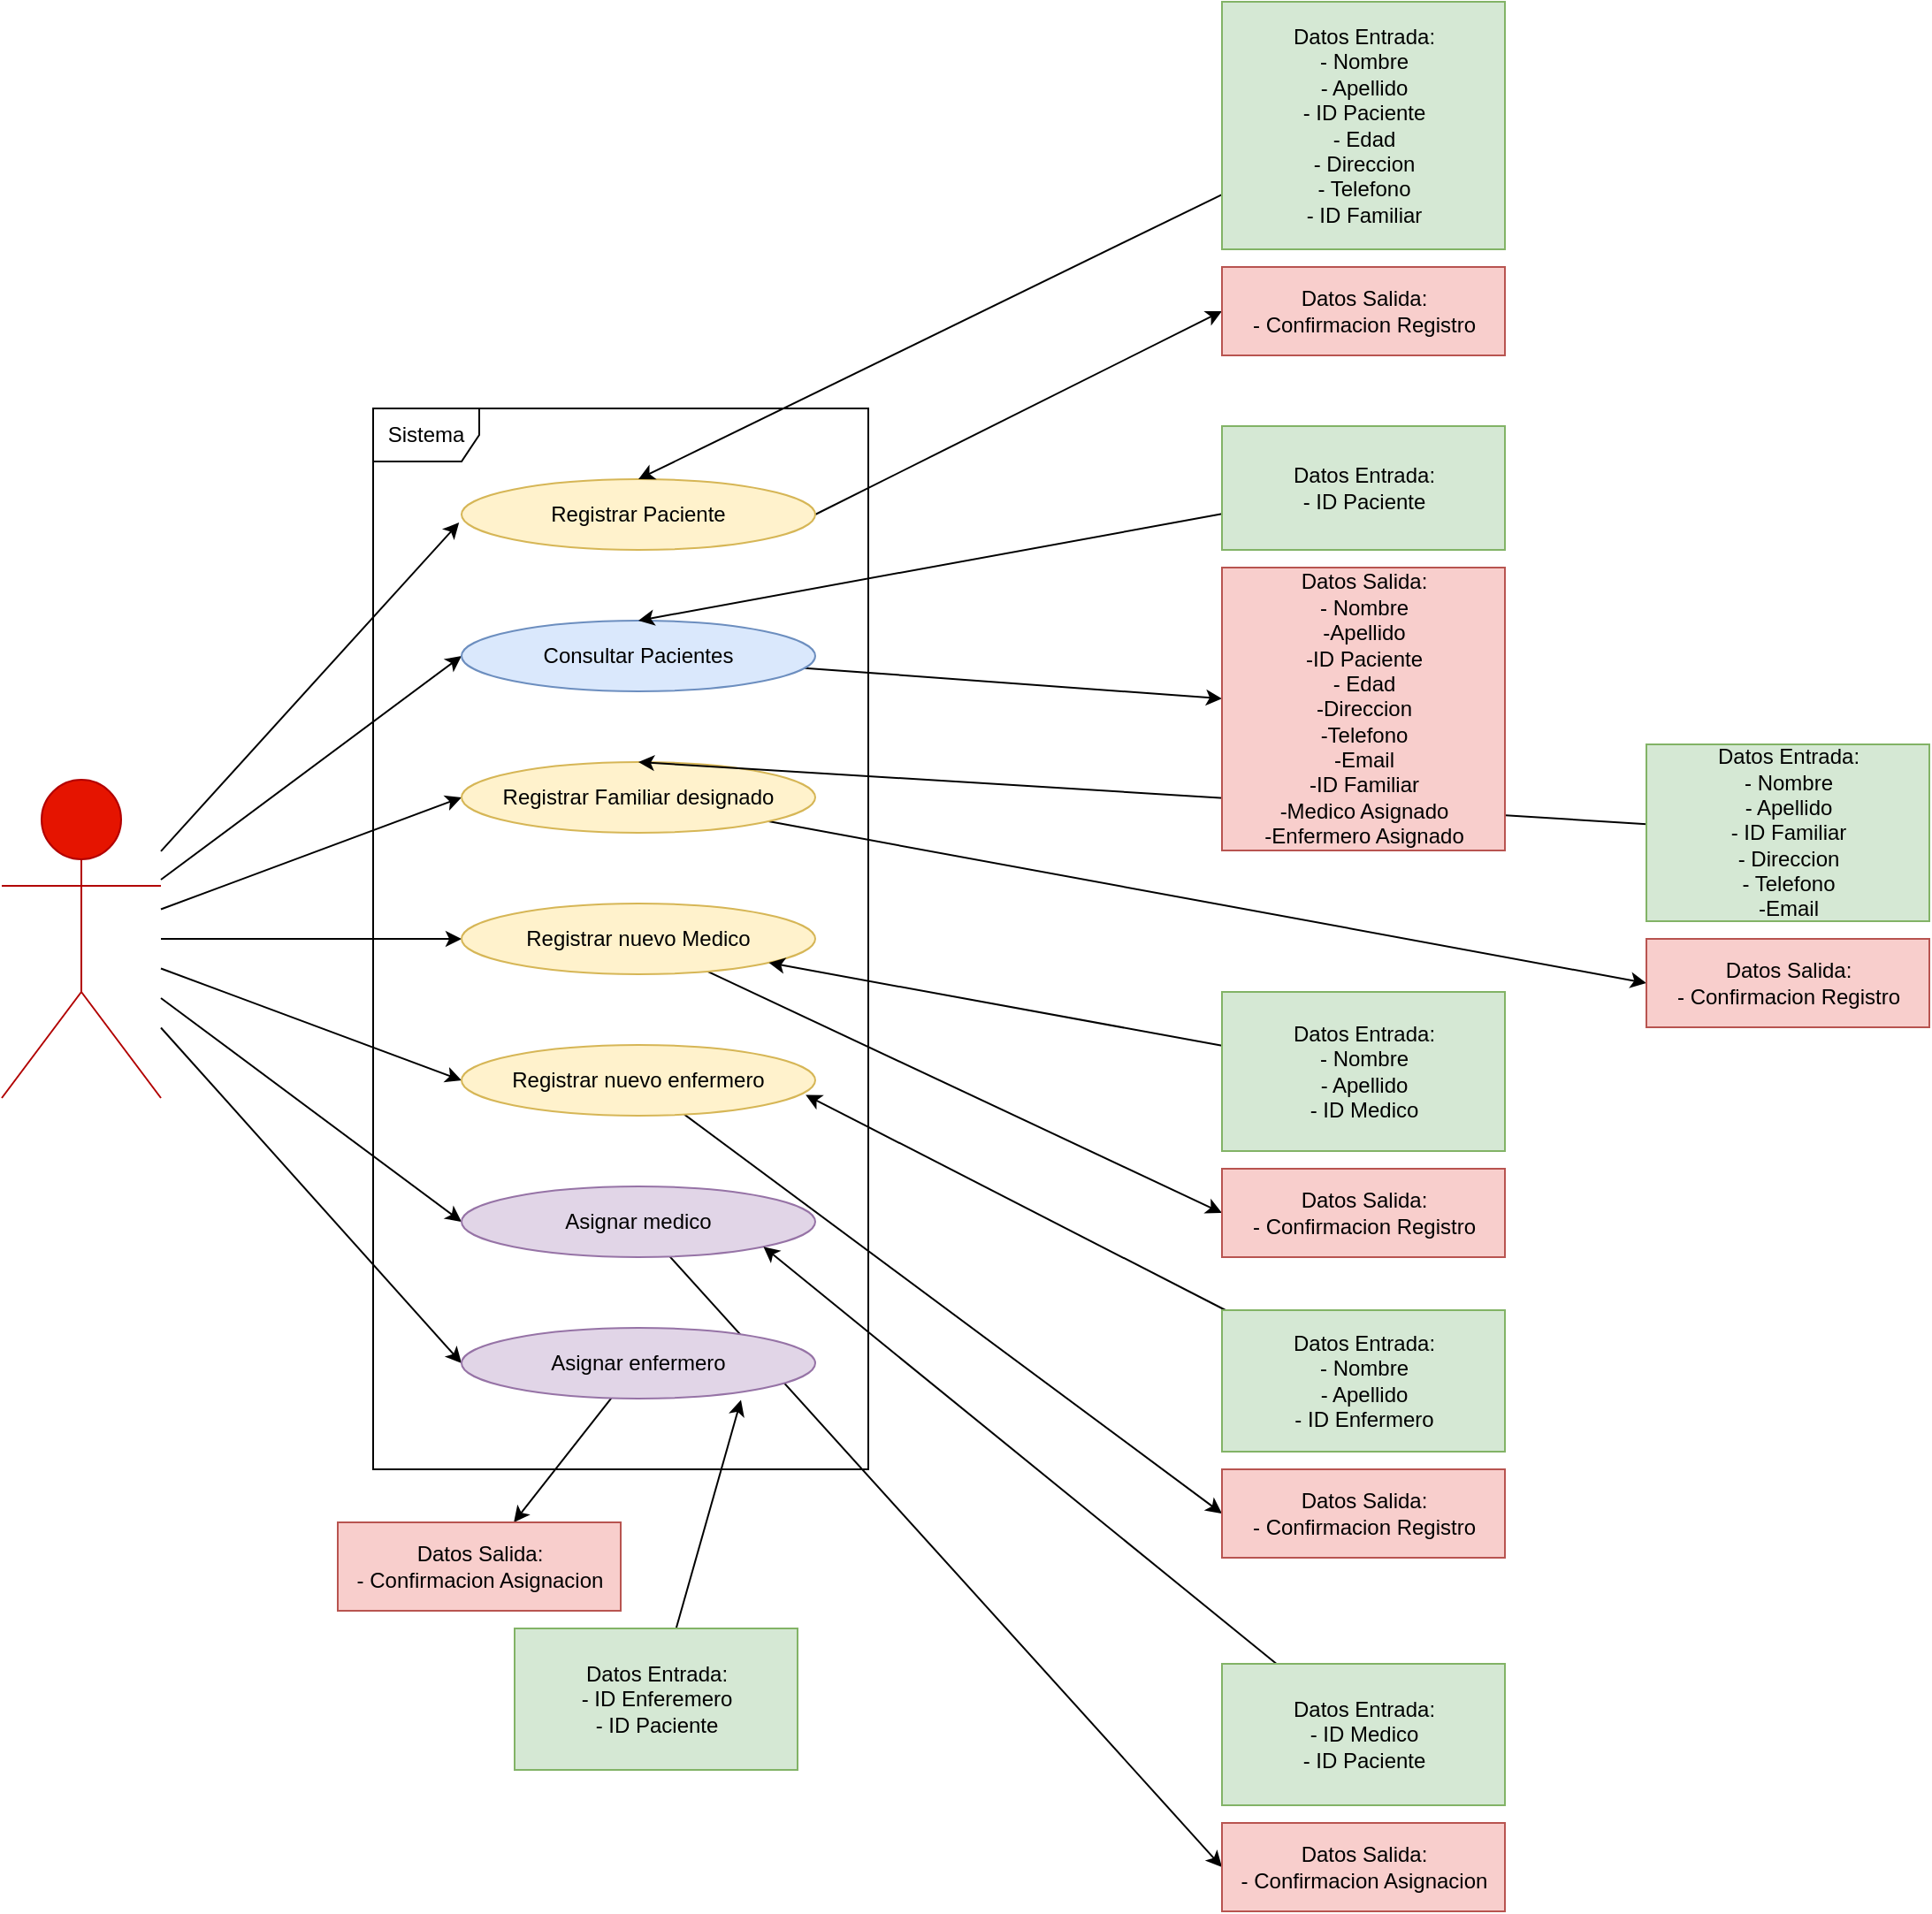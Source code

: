 <mxfile version="20.2.7" type="github">
  <diagram id="DdVlWrTr44xwwVnCppr-" name="Page-1">
    <mxGraphModel dx="1848" dy="2778" grid="1" gridSize="10" guides="1" tooltips="1" connect="1" arrows="1" fold="1" page="1" pageScale="1" pageWidth="850" pageHeight="1100" math="0" shadow="0">
      <root>
        <mxCell id="0" />
        <mxCell id="1" parent="0" />
        <mxCell id="KRC1QLPjl5BRoLLzQoqq-1" value="Sistema" style="shape=umlFrame;whiteSpace=wrap;html=1;" parent="1" vertex="1">
          <mxGeometry x="520" y="150" width="280" height="600" as="geometry" />
        </mxCell>
        <mxCell id="KRC1QLPjl5BRoLLzQoqq-2" style="rounded=0;orthogonalLoop=1;jettySize=auto;html=1;entryX=-0.007;entryY=0.614;entryDx=0;entryDy=0;entryPerimeter=0;" parent="1" source="KRC1QLPjl5BRoLLzQoqq-10" target="KRC1QLPjl5BRoLLzQoqq-12" edge="1">
          <mxGeometry relative="1" as="geometry" />
        </mxCell>
        <mxCell id="KRC1QLPjl5BRoLLzQoqq-3" style="rounded=0;orthogonalLoop=1;jettySize=auto;html=1;entryX=0;entryY=0.5;entryDx=0;entryDy=0;" parent="1" source="KRC1QLPjl5BRoLLzQoqq-10" target="KRC1QLPjl5BRoLLzQoqq-14" edge="1">
          <mxGeometry relative="1" as="geometry" />
        </mxCell>
        <mxCell id="KRC1QLPjl5BRoLLzQoqq-4" style="rounded=0;orthogonalLoop=1;jettySize=auto;html=1;entryX=0;entryY=0.5;entryDx=0;entryDy=0;" parent="1" source="KRC1QLPjl5BRoLLzQoqq-10" target="KRC1QLPjl5BRoLLzQoqq-16" edge="1">
          <mxGeometry relative="1" as="geometry" />
        </mxCell>
        <mxCell id="KRC1QLPjl5BRoLLzQoqq-5" style="orthogonalLoop=1;jettySize=auto;html=1;strokeColor=none;" parent="1" source="KRC1QLPjl5BRoLLzQoqq-10" target="KRC1QLPjl5BRoLLzQoqq-18" edge="1">
          <mxGeometry relative="1" as="geometry" />
        </mxCell>
        <mxCell id="KRC1QLPjl5BRoLLzQoqq-6" style="orthogonalLoop=1;jettySize=auto;html=1;rounded=0;entryX=0;entryY=0.5;entryDx=0;entryDy=0;" parent="1" source="KRC1QLPjl5BRoLLzQoqq-10" target="KRC1QLPjl5BRoLLzQoqq-18" edge="1">
          <mxGeometry relative="1" as="geometry" />
        </mxCell>
        <mxCell id="KRC1QLPjl5BRoLLzQoqq-7" style="edgeStyle=none;rounded=0;orthogonalLoop=1;jettySize=auto;html=1;entryX=0;entryY=0.5;entryDx=0;entryDy=0;" parent="1" source="KRC1QLPjl5BRoLLzQoqq-10" target="KRC1QLPjl5BRoLLzQoqq-20" edge="1">
          <mxGeometry relative="1" as="geometry" />
        </mxCell>
        <mxCell id="KRC1QLPjl5BRoLLzQoqq-8" style="edgeStyle=none;rounded=0;orthogonalLoop=1;jettySize=auto;html=1;entryX=0;entryY=0.5;entryDx=0;entryDy=0;" parent="1" source="KRC1QLPjl5BRoLLzQoqq-10" target="KRC1QLPjl5BRoLLzQoqq-22" edge="1">
          <mxGeometry relative="1" as="geometry" />
        </mxCell>
        <mxCell id="KRC1QLPjl5BRoLLzQoqq-9" style="edgeStyle=none;rounded=0;orthogonalLoop=1;jettySize=auto;html=1;entryX=0;entryY=0.5;entryDx=0;entryDy=0;" parent="1" source="KRC1QLPjl5BRoLLzQoqq-10" target="KRC1QLPjl5BRoLLzQoqq-24" edge="1">
          <mxGeometry relative="1" as="geometry" />
        </mxCell>
        <mxCell id="KRC1QLPjl5BRoLLzQoqq-10" value="Auxiliar" style="shape=umlActor;verticalLabelPosition=bottom;verticalAlign=top;html=1;fillColor=#e51400;fontColor=#ffffff;strokeColor=#B20000;" parent="1" vertex="1">
          <mxGeometry x="310" y="360" width="90" height="180" as="geometry" />
        </mxCell>
        <mxCell id="KRC1QLPjl5BRoLLzQoqq-11" style="edgeStyle=none;rounded=0;orthogonalLoop=1;jettySize=auto;html=1;entryX=0;entryY=0.5;entryDx=0;entryDy=0;exitX=1;exitY=0.5;exitDx=0;exitDy=0;" parent="1" source="KRC1QLPjl5BRoLLzQoqq-12" target="KRC1QLPjl5BRoLLzQoqq-39" edge="1">
          <mxGeometry relative="1" as="geometry" />
        </mxCell>
        <mxCell id="KRC1QLPjl5BRoLLzQoqq-12" value="Registrar Paciente" style="ellipse;whiteSpace=wrap;html=1;fillColor=#fff2cc;strokeColor=#d6b656;" parent="1" vertex="1">
          <mxGeometry x="570" y="190" width="200" height="40" as="geometry" />
        </mxCell>
        <mxCell id="KRC1QLPjl5BRoLLzQoqq-13" style="edgeStyle=none;rounded=0;orthogonalLoop=1;jettySize=auto;html=1;" parent="1" source="KRC1QLPjl5BRoLLzQoqq-14" target="KRC1QLPjl5BRoLLzQoqq-40" edge="1">
          <mxGeometry relative="1" as="geometry" />
        </mxCell>
        <mxCell id="KRC1QLPjl5BRoLLzQoqq-14" value="Consultar Pacientes" style="ellipse;whiteSpace=wrap;html=1;fillColor=#dae8fc;strokeColor=#6c8ebf;" parent="1" vertex="1">
          <mxGeometry x="570" y="270" width="200" height="40" as="geometry" />
        </mxCell>
        <mxCell id="KRC1QLPjl5BRoLLzQoqq-15" style="edgeStyle=none;rounded=0;orthogonalLoop=1;jettySize=auto;html=1;entryX=0;entryY=0.5;entryDx=0;entryDy=0;" parent="1" source="KRC1QLPjl5BRoLLzQoqq-16" target="KRC1QLPjl5BRoLLzQoqq-41" edge="1">
          <mxGeometry relative="1" as="geometry" />
        </mxCell>
        <mxCell id="KRC1QLPjl5BRoLLzQoqq-16" value="Registrar Familiar designado&lt;br&gt;" style="ellipse;whiteSpace=wrap;html=1;fillColor=#fff2cc;strokeColor=#d6b656;" parent="1" vertex="1">
          <mxGeometry x="570" y="350" width="200" height="40" as="geometry" />
        </mxCell>
        <mxCell id="KRC1QLPjl5BRoLLzQoqq-17" style="edgeStyle=none;rounded=0;orthogonalLoop=1;jettySize=auto;html=1;entryX=0;entryY=0.5;entryDx=0;entryDy=0;" parent="1" source="KRC1QLPjl5BRoLLzQoqq-18" target="KRC1QLPjl5BRoLLzQoqq-43" edge="1">
          <mxGeometry relative="1" as="geometry" />
        </mxCell>
        <mxCell id="KRC1QLPjl5BRoLLzQoqq-18" value="Registrar nuevo Medico" style="ellipse;whiteSpace=wrap;html=1;fillColor=#fff2cc;strokeColor=#d6b656;" parent="1" vertex="1">
          <mxGeometry x="570" y="430" width="200" height="40" as="geometry" />
        </mxCell>
        <mxCell id="KRC1QLPjl5BRoLLzQoqq-19" style="edgeStyle=none;rounded=0;orthogonalLoop=1;jettySize=auto;html=1;entryX=0;entryY=0.5;entryDx=0;entryDy=0;" parent="1" source="KRC1QLPjl5BRoLLzQoqq-20" target="KRC1QLPjl5BRoLLzQoqq-42" edge="1">
          <mxGeometry relative="1" as="geometry" />
        </mxCell>
        <mxCell id="KRC1QLPjl5BRoLLzQoqq-20" value="Registrar nuevo enfermero" style="ellipse;whiteSpace=wrap;html=1;fillColor=#fff2cc;strokeColor=#d6b656;" parent="1" vertex="1">
          <mxGeometry x="570" y="510" width="200" height="40" as="geometry" />
        </mxCell>
        <mxCell id="KRC1QLPjl5BRoLLzQoqq-21" style="edgeStyle=none;rounded=0;orthogonalLoop=1;jettySize=auto;html=1;entryX=0;entryY=0.5;entryDx=0;entryDy=0;" parent="1" source="KRC1QLPjl5BRoLLzQoqq-22" target="KRC1QLPjl5BRoLLzQoqq-44" edge="1">
          <mxGeometry relative="1" as="geometry" />
        </mxCell>
        <mxCell id="KRC1QLPjl5BRoLLzQoqq-22" value="Asignar medico" style="ellipse;whiteSpace=wrap;html=1;fillColor=#e1d5e7;strokeColor=#9673a6;" parent="1" vertex="1">
          <mxGeometry x="570" y="590" width="200" height="40" as="geometry" />
        </mxCell>
        <mxCell id="KRC1QLPjl5BRoLLzQoqq-23" style="edgeStyle=none;rounded=0;orthogonalLoop=1;jettySize=auto;html=1;" parent="1" source="KRC1QLPjl5BRoLLzQoqq-24" target="KRC1QLPjl5BRoLLzQoqq-45" edge="1">
          <mxGeometry relative="1" as="geometry" />
        </mxCell>
        <mxCell id="KRC1QLPjl5BRoLLzQoqq-24" value="Asignar enfermero" style="ellipse;whiteSpace=wrap;html=1;fillColor=#e1d5e7;strokeColor=#9673a6;" parent="1" vertex="1">
          <mxGeometry x="570" y="670" width="200" height="40" as="geometry" />
        </mxCell>
        <mxCell id="KRC1QLPjl5BRoLLzQoqq-25" style="edgeStyle=none;rounded=0;orthogonalLoop=1;jettySize=auto;html=1;entryX=0.5;entryY=0;entryDx=0;entryDy=0;" parent="1" source="KRC1QLPjl5BRoLLzQoqq-26" target="KRC1QLPjl5BRoLLzQoqq-12" edge="1">
          <mxGeometry relative="1" as="geometry" />
        </mxCell>
        <mxCell id="KRC1QLPjl5BRoLLzQoqq-26" value="Datos Entrada:&lt;br&gt;- Nombre&lt;br&gt;- Apellido&lt;br&gt;- ID Paciente&lt;br&gt;- Edad&lt;br&gt;- Direccion&lt;br&gt;- Telefono&lt;br&gt;- ID Familiar" style="html=1;fillColor=#d5e8d4;strokeColor=#82b366;" parent="1" vertex="1">
          <mxGeometry x="1000" y="-80" width="160" height="140" as="geometry" />
        </mxCell>
        <mxCell id="KRC1QLPjl5BRoLLzQoqq-27" style="edgeStyle=none;rounded=0;orthogonalLoop=1;jettySize=auto;html=1;entryX=0.5;entryY=0;entryDx=0;entryDy=0;" parent="1" source="KRC1QLPjl5BRoLLzQoqq-28" target="KRC1QLPjl5BRoLLzQoqq-14" edge="1">
          <mxGeometry relative="1" as="geometry" />
        </mxCell>
        <mxCell id="KRC1QLPjl5BRoLLzQoqq-28" value="Datos Entrada:&lt;br&gt;- ID Paciente" style="html=1;fillColor=#d5e8d4;strokeColor=#82b366;" parent="1" vertex="1">
          <mxGeometry x="1000" y="160" width="160" height="70" as="geometry" />
        </mxCell>
        <mxCell id="KRC1QLPjl5BRoLLzQoqq-29" style="edgeStyle=none;rounded=0;orthogonalLoop=1;jettySize=auto;html=1;entryX=0.5;entryY=0;entryDx=0;entryDy=0;" parent="1" source="KRC1QLPjl5BRoLLzQoqq-30" target="KRC1QLPjl5BRoLLzQoqq-16" edge="1">
          <mxGeometry relative="1" as="geometry" />
        </mxCell>
        <mxCell id="KRC1QLPjl5BRoLLzQoqq-30" value="Datos Entrada:&lt;br&gt;- Nombre&lt;br&gt;- Apellido&lt;br&gt;- ID Familiar&lt;br&gt;- Direccion&lt;br&gt;- Telefono&lt;br&gt;-Email" style="html=1;fillColor=#d5e8d4;strokeColor=#82b366;" parent="1" vertex="1">
          <mxGeometry x="1240" y="340" width="160" height="100" as="geometry" />
        </mxCell>
        <mxCell id="KRC1QLPjl5BRoLLzQoqq-31" style="edgeStyle=none;rounded=0;orthogonalLoop=1;jettySize=auto;html=1;" parent="1" source="KRC1QLPjl5BRoLLzQoqq-32" target="KRC1QLPjl5BRoLLzQoqq-18" edge="1">
          <mxGeometry relative="1" as="geometry" />
        </mxCell>
        <mxCell id="KRC1QLPjl5BRoLLzQoqq-32" value="Datos Entrada:&lt;br&gt;- Nombre&lt;br&gt;- Apellido&lt;br&gt;- ID Medico" style="html=1;fillColor=#d5e8d4;strokeColor=#82b366;" parent="1" vertex="1">
          <mxGeometry x="1000" y="480" width="160" height="90" as="geometry" />
        </mxCell>
        <mxCell id="KRC1QLPjl5BRoLLzQoqq-33" style="edgeStyle=none;rounded=0;orthogonalLoop=1;jettySize=auto;html=1;entryX=0.973;entryY=0.706;entryDx=0;entryDy=0;entryPerimeter=0;" parent="1" source="KRC1QLPjl5BRoLLzQoqq-34" target="KRC1QLPjl5BRoLLzQoqq-20" edge="1">
          <mxGeometry relative="1" as="geometry" />
        </mxCell>
        <mxCell id="KRC1QLPjl5BRoLLzQoqq-34" value="Datos Entrada:&lt;br&gt;- Nombre&lt;br&gt;- Apellido&lt;br&gt;- ID Enfermero" style="html=1;fillColor=#d5e8d4;strokeColor=#82b366;" parent="1" vertex="1">
          <mxGeometry x="1000" y="660" width="160" height="80" as="geometry" />
        </mxCell>
        <mxCell id="KRC1QLPjl5BRoLLzQoqq-35" style="edgeStyle=none;rounded=0;orthogonalLoop=1;jettySize=auto;html=1;entryX=1;entryY=1;entryDx=0;entryDy=0;" parent="1" source="KRC1QLPjl5BRoLLzQoqq-36" target="KRC1QLPjl5BRoLLzQoqq-22" edge="1">
          <mxGeometry relative="1" as="geometry" />
        </mxCell>
        <mxCell id="KRC1QLPjl5BRoLLzQoqq-36" value="Datos Entrada:&lt;br&gt;- ID Medico&lt;br&gt;- ID Paciente" style="html=1;fillColor=#d5e8d4;strokeColor=#82b366;" parent="1" vertex="1">
          <mxGeometry x="1000" y="860" width="160" height="80" as="geometry" />
        </mxCell>
        <mxCell id="KRC1QLPjl5BRoLLzQoqq-37" style="edgeStyle=none;rounded=0;orthogonalLoop=1;jettySize=auto;html=1;entryX=0.79;entryY=1.02;entryDx=0;entryDy=0;entryPerimeter=0;" parent="1" source="KRC1QLPjl5BRoLLzQoqq-38" target="KRC1QLPjl5BRoLLzQoqq-24" edge="1">
          <mxGeometry relative="1" as="geometry" />
        </mxCell>
        <mxCell id="KRC1QLPjl5BRoLLzQoqq-38" value="Datos Entrada:&lt;br&gt;- ID Enferemero&lt;br&gt;- ID Paciente" style="html=1;fillColor=#d5e8d4;strokeColor=#82b366;" parent="1" vertex="1">
          <mxGeometry x="600" y="840" width="160" height="80" as="geometry" />
        </mxCell>
        <mxCell id="KRC1QLPjl5BRoLLzQoqq-39" value="Datos Salida:&lt;br&gt;- Confirmacion Registro" style="html=1;fillColor=#f8cecc;strokeColor=#b85450;" parent="1" vertex="1">
          <mxGeometry x="1000" y="70" width="160" height="50" as="geometry" />
        </mxCell>
        <mxCell id="KRC1QLPjl5BRoLLzQoqq-40" value="Datos Salida:&lt;br&gt;- Nombre&lt;br&gt;-Apellido&lt;br&gt;-ID Paciente&lt;br&gt;- Edad&lt;br&gt;-Direccion&lt;br&gt;-Telefono&lt;br&gt;-Email&lt;br&gt;-ID Familiar&lt;br&gt;-Medico Asignado&lt;br&gt;-Enfermero Asignado" style="html=1;fillColor=#f8cecc;strokeColor=#b85450;" parent="1" vertex="1">
          <mxGeometry x="1000" y="240" width="160" height="160" as="geometry" />
        </mxCell>
        <mxCell id="KRC1QLPjl5BRoLLzQoqq-41" value="Datos Salida:&lt;br&gt;- Confirmacion Registro" style="html=1;fillColor=#f8cecc;strokeColor=#b85450;" parent="1" vertex="1">
          <mxGeometry x="1240" y="450" width="160" height="50" as="geometry" />
        </mxCell>
        <mxCell id="KRC1QLPjl5BRoLLzQoqq-42" value="Datos Salida:&lt;br&gt;- Confirmacion Registro" style="html=1;fillColor=#f8cecc;strokeColor=#b85450;" parent="1" vertex="1">
          <mxGeometry x="1000" y="750" width="160" height="50" as="geometry" />
        </mxCell>
        <mxCell id="KRC1QLPjl5BRoLLzQoqq-43" value="Datos Salida:&lt;br&gt;- Confirmacion Registro" style="html=1;fillColor=#f8cecc;strokeColor=#b85450;" parent="1" vertex="1">
          <mxGeometry x="1000" y="580" width="160" height="50" as="geometry" />
        </mxCell>
        <mxCell id="KRC1QLPjl5BRoLLzQoqq-44" value="Datos Salida:&lt;br&gt;- Confirmacion Asignacion" style="html=1;fillColor=#f8cecc;strokeColor=#b85450;" parent="1" vertex="1">
          <mxGeometry x="1000" y="950" width="160" height="50" as="geometry" />
        </mxCell>
        <mxCell id="KRC1QLPjl5BRoLLzQoqq-45" value="Datos Salida:&lt;br&gt;- Confirmacion Asignacion" style="html=1;fillColor=#f8cecc;strokeColor=#b85450;" parent="1" vertex="1">
          <mxGeometry x="500" y="780" width="160" height="50" as="geometry" />
        </mxCell>
      </root>
    </mxGraphModel>
  </diagram>
</mxfile>
